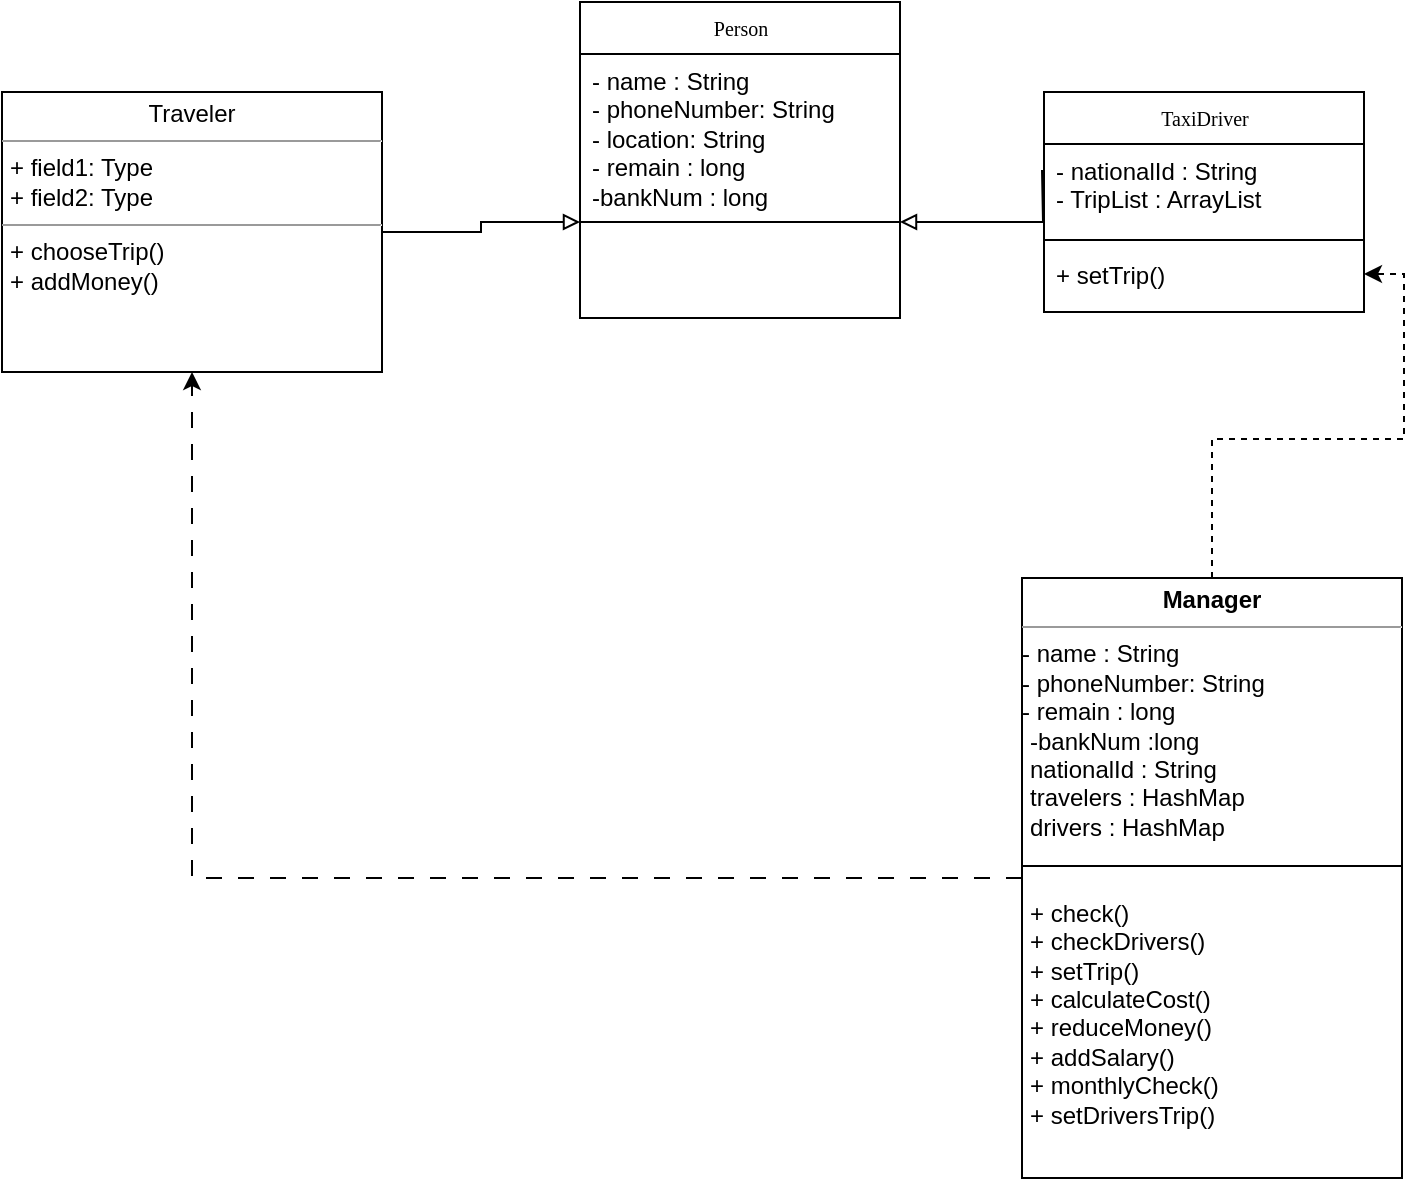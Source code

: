 <mxfile version="24.3.1" type="github">
  <diagram name="Page-1" id="c4acf3e9-155e-7222-9cf6-157b1a14988f">
    <mxGraphModel dx="1050" dy="522" grid="1" gridSize="10" guides="1" tooltips="1" connect="1" arrows="1" fold="1" page="1" pageScale="1" pageWidth="850" pageHeight="1100" background="none" math="0" shadow="0">
      <root>
        <mxCell id="0" />
        <mxCell id="1" parent="0" />
        <mxCell id="17acba5748e5396b-20" value="Person&lt;div&gt;&lt;/div&gt;" style="swimlane;html=1;fontStyle=0;childLayout=stackLayout;horizontal=1;startSize=26;fillColor=none;horizontalStack=0;resizeParent=1;resizeLast=0;collapsible=1;marginBottom=0;swimlaneFillColor=#ffffff;rounded=0;shadow=0;comic=0;labelBackgroundColor=none;strokeWidth=1;fontFamily=Verdana;fontSize=10;align=center;" parent="1" vertex="1">
          <mxGeometry x="349" y="42" width="160" height="158" as="geometry" />
        </mxCell>
        <mxCell id="17acba5748e5396b-26" value="&lt;div&gt;&lt;span style=&quot;background-color: initial;&quot;&gt;- name : String&lt;/span&gt;&lt;/div&gt;&lt;div&gt;&lt;span style=&quot;background-color: initial;&quot;&gt;- phoneNumber: String&lt;/span&gt;&lt;br&gt;&lt;/div&gt;&lt;div&gt;- location: String&lt;br&gt;&lt;/div&gt;&lt;div&gt;- remain : long&lt;/div&gt;&lt;div&gt;-bankNum : long&lt;/div&gt;" style="text;html=1;strokeColor=none;fillColor=none;align=left;verticalAlign=top;spacingLeft=4;spacingRight=4;whiteSpace=wrap;overflow=hidden;rotatable=0;points=[[0,0.5],[1,0.5]];portConstraint=eastwest;" parent="17acba5748e5396b-20" vertex="1">
          <mxGeometry y="26" width="160" height="80" as="geometry" />
        </mxCell>
        <mxCell id="3_ICzp3OMA07oHeX6oN--12" value="" style="line;strokeWidth=1;fillColor=none;align=left;verticalAlign=middle;spacingTop=-1;spacingLeft=3;spacingRight=3;rotatable=0;labelPosition=right;points=[];portConstraint=eastwest;strokeColor=inherit;" vertex="1" parent="17acba5748e5396b-20">
          <mxGeometry y="106" width="160" height="8" as="geometry" />
        </mxCell>
        <mxCell id="17acba5748e5396b-30" value="TaxiDriver" style="swimlane;html=1;fontStyle=0;childLayout=stackLayout;horizontal=1;startSize=26;fillColor=none;horizontalStack=0;resizeParent=1;resizeLast=0;collapsible=1;marginBottom=0;swimlaneFillColor=#ffffff;rounded=0;shadow=0;comic=0;labelBackgroundColor=none;strokeWidth=1;fontFamily=Verdana;fontSize=10;align=center;" parent="1" vertex="1">
          <mxGeometry x="581" y="87" width="160" height="110" as="geometry" />
        </mxCell>
        <mxCell id="17acba5748e5396b-33" value="- nationalId : String&lt;div&gt;- TripList : ArrayList&lt;/div&gt;" style="text;html=1;strokeColor=none;fillColor=none;align=left;verticalAlign=top;spacingLeft=4;spacingRight=4;whiteSpace=wrap;overflow=hidden;rotatable=0;points=[[0,0.5],[1,0.5]];portConstraint=eastwest;" parent="17acba5748e5396b-30" vertex="1">
          <mxGeometry y="26" width="160" height="44" as="geometry" />
        </mxCell>
        <mxCell id="3_ICzp3OMA07oHeX6oN--17" value="" style="line;strokeWidth=1;fillColor=none;align=left;verticalAlign=middle;spacingTop=-1;spacingLeft=3;spacingRight=3;rotatable=0;labelPosition=right;points=[];portConstraint=eastwest;strokeColor=inherit;" vertex="1" parent="17acba5748e5396b-30">
          <mxGeometry y="70" width="160" height="8" as="geometry" />
        </mxCell>
        <mxCell id="3_ICzp3OMA07oHeX6oN--18" value="+ setTrip()" style="text;strokeColor=none;fillColor=none;align=left;verticalAlign=top;spacingLeft=4;spacingRight=4;overflow=hidden;rotatable=0;points=[[0,0.5],[1,0.5]];portConstraint=eastwest;whiteSpace=wrap;html=1;" vertex="1" parent="17acba5748e5396b-30">
          <mxGeometry y="78" width="160" height="26" as="geometry" />
        </mxCell>
        <mxCell id="3_ICzp3OMA07oHeX6oN--19" value="" style="edgeStyle=orthogonalEdgeStyle;rounded=0;orthogonalLoop=1;jettySize=auto;html=1;dashed=1;" edge="1" parent="1" source="5d2195bd80daf111-15" target="3_ICzp3OMA07oHeX6oN--18">
          <mxGeometry relative="1" as="geometry" />
        </mxCell>
        <mxCell id="3_ICzp3OMA07oHeX6oN--21" style="edgeStyle=orthogonalEdgeStyle;rounded=0;orthogonalLoop=1;jettySize=auto;html=1;exitX=0;exitY=0.5;exitDx=0;exitDy=0;dashed=1;dashPattern=8 8;" edge="1" parent="1" source="5d2195bd80daf111-15" target="5d2195bd80daf111-18">
          <mxGeometry relative="1" as="geometry" />
        </mxCell>
        <mxCell id="5d2195bd80daf111-15" value="&lt;p style=&quot;margin:0px;margin-top:4px;text-align:center;&quot;&gt;&lt;b&gt;Manager&lt;/b&gt;&lt;/p&gt;&lt;hr size=&quot;1&quot;&gt;&lt;p style=&quot;margin:0px;margin-left:4px;&quot;&gt;&lt;/p&gt;&lt;div style=&quot;text-wrap: wrap;&quot;&gt;&lt;span style=&quot;background-color: initial;&quot;&gt;- name : String&lt;/span&gt;&lt;/div&gt;&lt;div style=&quot;text-wrap: wrap;&quot;&gt;&lt;span style=&quot;background-color: initial;&quot;&gt;- phoneNumber: String&lt;/span&gt;&lt;br&gt;&lt;/div&gt;&lt;div style=&quot;text-wrap: wrap;&quot;&gt;&lt;span style=&quot;background-color: initial;&quot;&gt;- remain : long&lt;/span&gt;&lt;br&gt;&lt;/div&gt;&lt;p style=&quot;margin:0px;margin-left:4px;&quot;&gt;&lt;span style=&quot;text-wrap: wrap; background-color: initial;&quot;&gt;-bankNum :long&lt;/span&gt;&lt;/p&gt;&lt;p style=&quot;margin:0px;margin-left:4px;&quot;&gt;&lt;span style=&quot;text-wrap: wrap; background-color: initial;&quot;&gt;nationalId : String&lt;/span&gt;&lt;/p&gt;&lt;p style=&quot;margin:0px;margin-left:4px;&quot;&gt;&lt;span style=&quot;text-wrap: wrap;&quot;&gt;travelers : HashMap&lt;/span&gt;&lt;/p&gt;&lt;p style=&quot;margin:0px;margin-left:4px;&quot;&gt;&lt;span style=&quot;text-wrap: wrap;&quot;&gt;drivers : HashMap&lt;/span&gt;&lt;/p&gt;&lt;p style=&quot;margin:0px;margin-left:4px;&quot;&gt;&lt;span style=&quot;text-wrap: wrap;&quot;&gt;&lt;br&gt;&lt;/span&gt;&lt;/p&gt;&lt;p style=&quot;margin:0px;margin-left:4px;&quot;&gt;&lt;br&gt;&lt;/p&gt;&lt;p style=&quot;margin:0px;margin-left:4px;&quot;&gt;+ check()&lt;/p&gt;&lt;p style=&quot;margin:0px;margin-left:4px;&quot;&gt;+ checkDrivers()&lt;/p&gt;&lt;p style=&quot;margin:0px;margin-left:4px;&quot;&gt;+ setTrip()&lt;/p&gt;&lt;p style=&quot;margin:0px;margin-left:4px;&quot;&gt;+ calculateCost()&lt;/p&gt;&lt;p style=&quot;margin:0px;margin-left:4px;&quot;&gt;+ reduceMoney()&lt;/p&gt;&lt;p style=&quot;margin:0px;margin-left:4px;&quot;&gt;+ addSalary()&lt;/p&gt;&lt;p style=&quot;margin:0px;margin-left:4px;&quot;&gt;+ monthlyCheck()&lt;/p&gt;&lt;p style=&quot;margin:0px;margin-left:4px;&quot;&gt;+ setDriversTrip()&lt;/p&gt;" style="verticalAlign=top;align=left;overflow=fill;fontSize=12;fontFamily=Helvetica;html=1;rounded=0;shadow=0;comic=0;labelBackgroundColor=none;strokeWidth=1" parent="1" vertex="1">
          <mxGeometry x="570" y="330" width="190" height="300" as="geometry" />
        </mxCell>
        <mxCell id="3_ICzp3OMA07oHeX6oN--14" value="" style="edgeStyle=orthogonalEdgeStyle;rounded=0;orthogonalLoop=1;jettySize=auto;html=1;endArrow=block;endFill=0;" edge="1" parent="1" source="5d2195bd80daf111-18" target="3_ICzp3OMA07oHeX6oN--12">
          <mxGeometry relative="1" as="geometry" />
        </mxCell>
        <mxCell id="5d2195bd80daf111-18" value="&lt;p style=&quot;margin:0px;margin-top:4px;text-align:center;&quot;&gt;&lt;span style=&quot;background-color: initial;&quot;&gt;Traveler&lt;/span&gt;&lt;/p&gt;&lt;hr size=&quot;1&quot;&gt;&lt;p style=&quot;margin:0px;margin-left:4px;&quot;&gt;+ field1: Type&lt;br&gt;+ field2: Type&lt;/p&gt;&lt;hr size=&quot;1&quot;&gt;&lt;p style=&quot;margin:0px;margin-left:4px;&quot;&gt;+ chooseTrip()&lt;br&gt;+ addMoney()&lt;/p&gt;" style="verticalAlign=top;align=left;overflow=fill;fontSize=12;fontFamily=Helvetica;html=1;rounded=0;shadow=0;comic=0;labelBackgroundColor=none;strokeWidth=1" parent="1" vertex="1">
          <mxGeometry x="60" y="87" width="190" height="140" as="geometry" />
        </mxCell>
        <mxCell id="3_ICzp3OMA07oHeX6oN--15" value="" style="edgeStyle=orthogonalEdgeStyle;rounded=0;orthogonalLoop=1;jettySize=auto;html=1;endArrow=block;endFill=0;" edge="1" parent="1" target="3_ICzp3OMA07oHeX6oN--12">
          <mxGeometry relative="1" as="geometry">
            <mxPoint x="580" y="126" as="sourcePoint" />
          </mxGeometry>
        </mxCell>
        <mxCell id="3_ICzp3OMA07oHeX6oN--26" value="" style="line;strokeWidth=1;fillColor=none;align=left;verticalAlign=middle;spacingTop=-1;spacingLeft=3;spacingRight=3;rotatable=0;labelPosition=right;points=[];portConstraint=eastwest;strokeColor=inherit;" vertex="1" parent="1">
          <mxGeometry x="570" y="470" width="190" height="8" as="geometry" />
        </mxCell>
      </root>
    </mxGraphModel>
  </diagram>
</mxfile>
